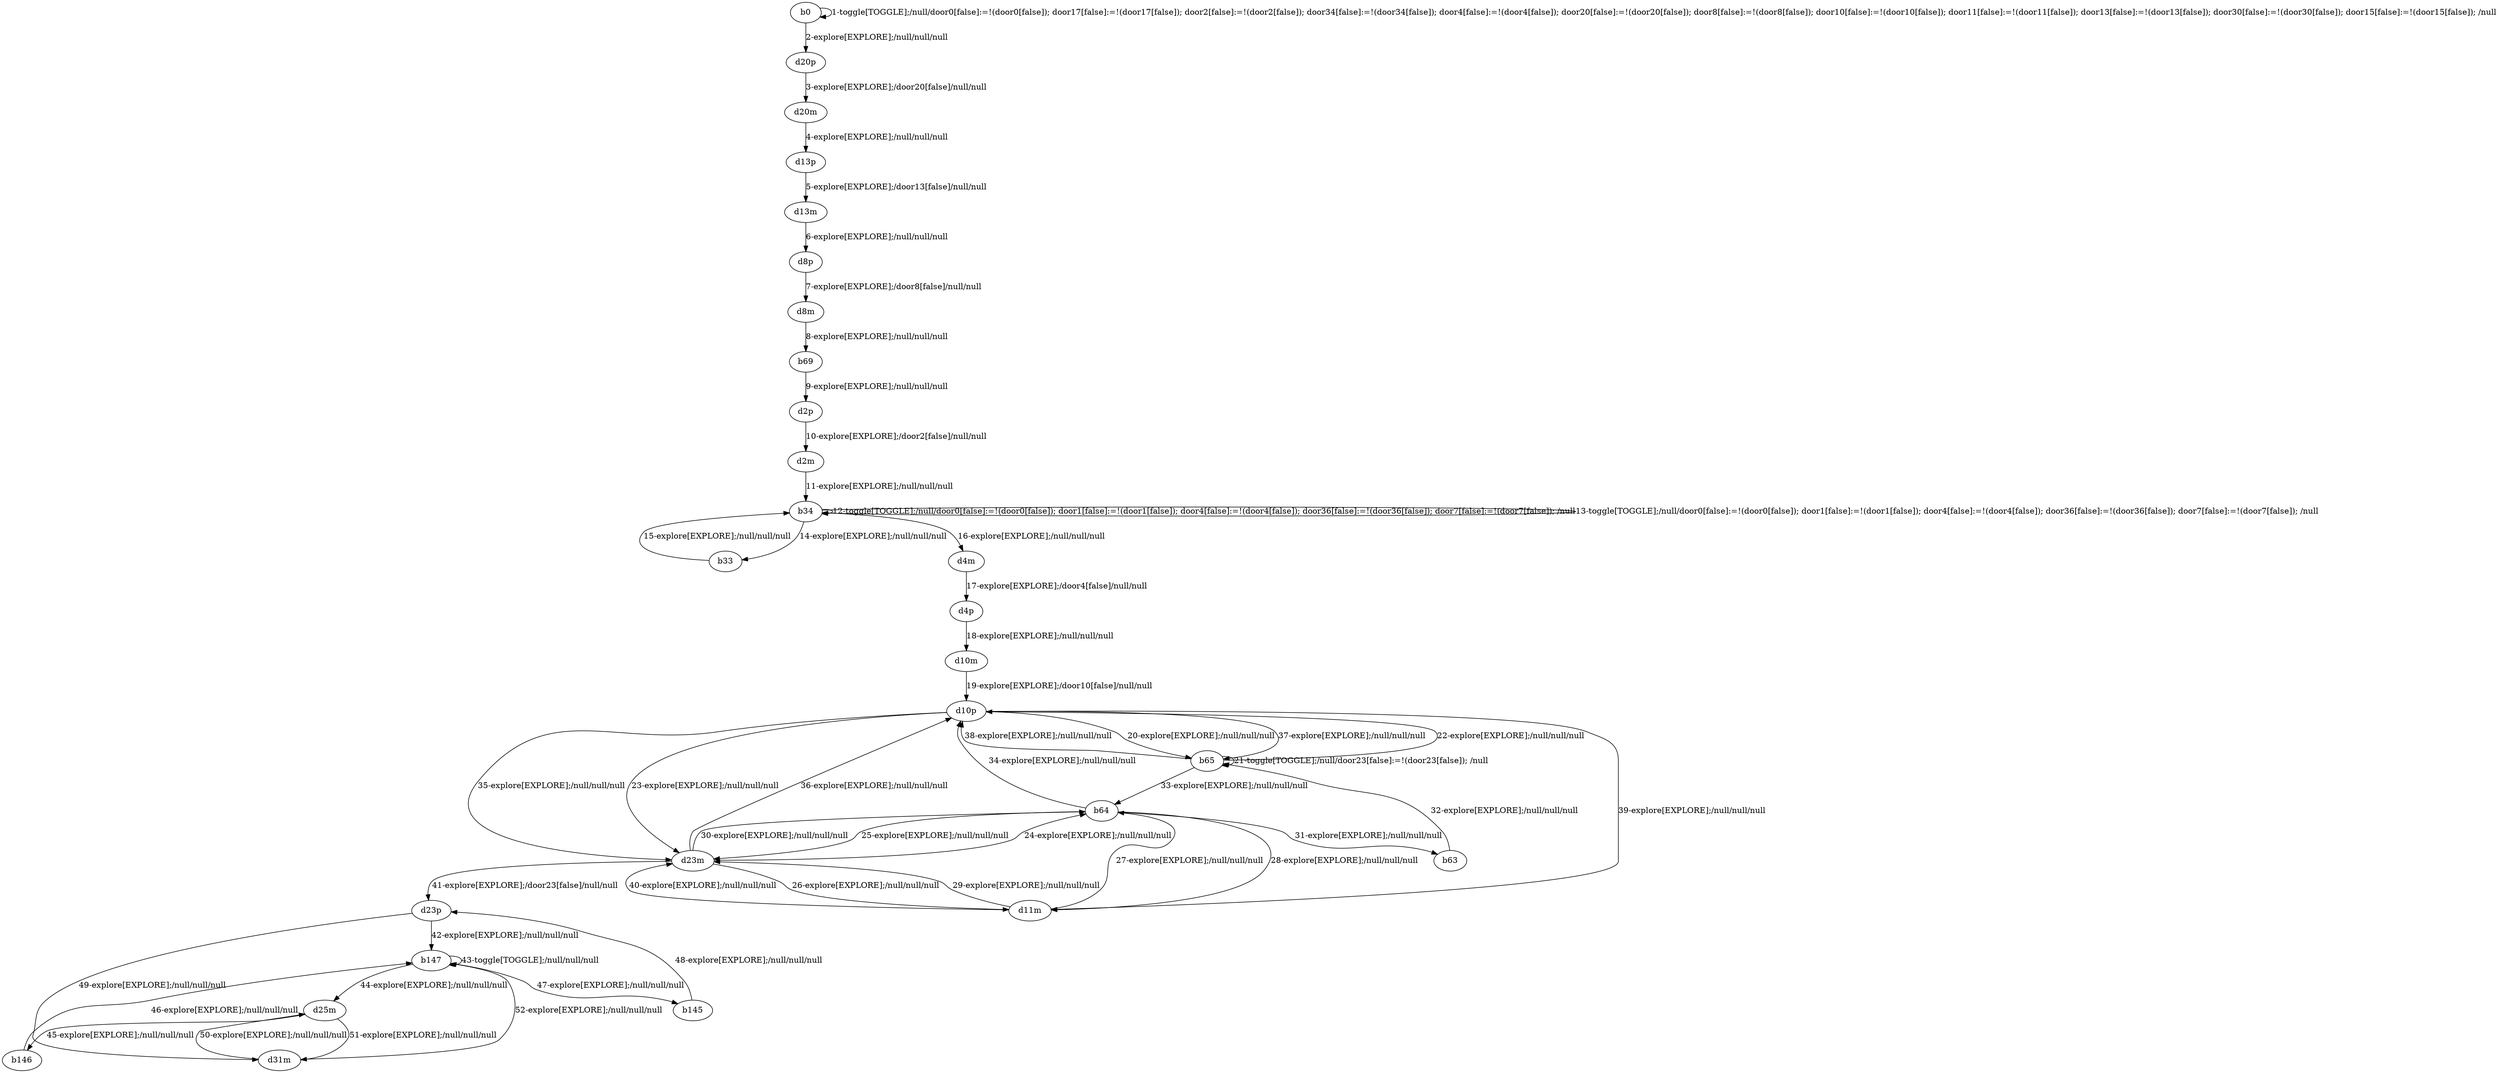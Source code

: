 # Total number of goals covered by this test: 1
# d25m --> d31m

digraph g {
"b0" -> "b0" [label = "1-toggle[TOGGLE];/null/door0[false]:=!(door0[false]); door17[false]:=!(door17[false]); door2[false]:=!(door2[false]); door34[false]:=!(door34[false]); door4[false]:=!(door4[false]); door20[false]:=!(door20[false]); door8[false]:=!(door8[false]); door10[false]:=!(door10[false]); door11[false]:=!(door11[false]); door13[false]:=!(door13[false]); door30[false]:=!(door30[false]); door15[false]:=!(door15[false]); /null"];
"b0" -> "d20p" [label = "2-explore[EXPLORE];/null/null/null"];
"d20p" -> "d20m" [label = "3-explore[EXPLORE];/door20[false]/null/null"];
"d20m" -> "d13p" [label = "4-explore[EXPLORE];/null/null/null"];
"d13p" -> "d13m" [label = "5-explore[EXPLORE];/door13[false]/null/null"];
"d13m" -> "d8p" [label = "6-explore[EXPLORE];/null/null/null"];
"d8p" -> "d8m" [label = "7-explore[EXPLORE];/door8[false]/null/null"];
"d8m" -> "b69" [label = "8-explore[EXPLORE];/null/null/null"];
"b69" -> "d2p" [label = "9-explore[EXPLORE];/null/null/null"];
"d2p" -> "d2m" [label = "10-explore[EXPLORE];/door2[false]/null/null"];
"d2m" -> "b34" [label = "11-explore[EXPLORE];/null/null/null"];
"b34" -> "b34" [label = "12-toggle[TOGGLE];/null/door0[false]:=!(door0[false]); door1[false]:=!(door1[false]); door4[false]:=!(door4[false]); door36[false]:=!(door36[false]); door7[false]:=!(door7[false]); /null"];
"b34" -> "b34" [label = "13-toggle[TOGGLE];/null/door0[false]:=!(door0[false]); door1[false]:=!(door1[false]); door4[false]:=!(door4[false]); door36[false]:=!(door36[false]); door7[false]:=!(door7[false]); /null"];
"b34" -> "b33" [label = "14-explore[EXPLORE];/null/null/null"];
"b33" -> "b34" [label = "15-explore[EXPLORE];/null/null/null"];
"b34" -> "d4m" [label = "16-explore[EXPLORE];/null/null/null"];
"d4m" -> "d4p" [label = "17-explore[EXPLORE];/door4[false]/null/null"];
"d4p" -> "d10m" [label = "18-explore[EXPLORE];/null/null/null"];
"d10m" -> "d10p" [label = "19-explore[EXPLORE];/door10[false]/null/null"];
"d10p" -> "b65" [label = "20-explore[EXPLORE];/null/null/null"];
"b65" -> "b65" [label = "21-toggle[TOGGLE];/null/door23[false]:=!(door23[false]); /null"];
"b65" -> "d10p" [label = "22-explore[EXPLORE];/null/null/null"];
"d10p" -> "d23m" [label = "23-explore[EXPLORE];/null/null/null"];
"d23m" -> "b64" [label = "24-explore[EXPLORE];/null/null/null"];
"b64" -> "d23m" [label = "25-explore[EXPLORE];/null/null/null"];
"d23m" -> "d11m" [label = "26-explore[EXPLORE];/null/null/null"];
"d11m" -> "b64" [label = "27-explore[EXPLORE];/null/null/null"];
"b64" -> "d11m" [label = "28-explore[EXPLORE];/null/null/null"];
"d11m" -> "d23m" [label = "29-explore[EXPLORE];/null/null/null"];
"d23m" -> "b64" [label = "30-explore[EXPLORE];/null/null/null"];
"b64" -> "b63" [label = "31-explore[EXPLORE];/null/null/null"];
"b63" -> "b65" [label = "32-explore[EXPLORE];/null/null/null"];
"b65" -> "b64" [label = "33-explore[EXPLORE];/null/null/null"];
"b64" -> "d10p" [label = "34-explore[EXPLORE];/null/null/null"];
"d10p" -> "d23m" [label = "35-explore[EXPLORE];/null/null/null"];
"d23m" -> "d10p" [label = "36-explore[EXPLORE];/null/null/null"];
"d10p" -> "b65" [label = "37-explore[EXPLORE];/null/null/null"];
"b65" -> "d10p" [label = "38-explore[EXPLORE];/null/null/null"];
"d10p" -> "d11m" [label = "39-explore[EXPLORE];/null/null/null"];
"d11m" -> "d23m" [label = "40-explore[EXPLORE];/null/null/null"];
"d23m" -> "d23p" [label = "41-explore[EXPLORE];/door23[false]/null/null"];
"d23p" -> "b147" [label = "42-explore[EXPLORE];/null/null/null"];
"b147" -> "b147" [label = "43-toggle[TOGGLE];/null/null/null"];
"b147" -> "d25m" [label = "44-explore[EXPLORE];/null/null/null"];
"d25m" -> "b146" [label = "45-explore[EXPLORE];/null/null/null"];
"b146" -> "b147" [label = "46-explore[EXPLORE];/null/null/null"];
"b147" -> "b145" [label = "47-explore[EXPLORE];/null/null/null"];
"b145" -> "d23p" [label = "48-explore[EXPLORE];/null/null/null"];
"d23p" -> "d31m" [label = "49-explore[EXPLORE];/null/null/null"];
"d31m" -> "d25m" [label = "50-explore[EXPLORE];/null/null/null"];
"d25m" -> "d31m" [label = "51-explore[EXPLORE];/null/null/null"];
"d31m" -> "b147" [label = "52-explore[EXPLORE];/null/null/null"];
}